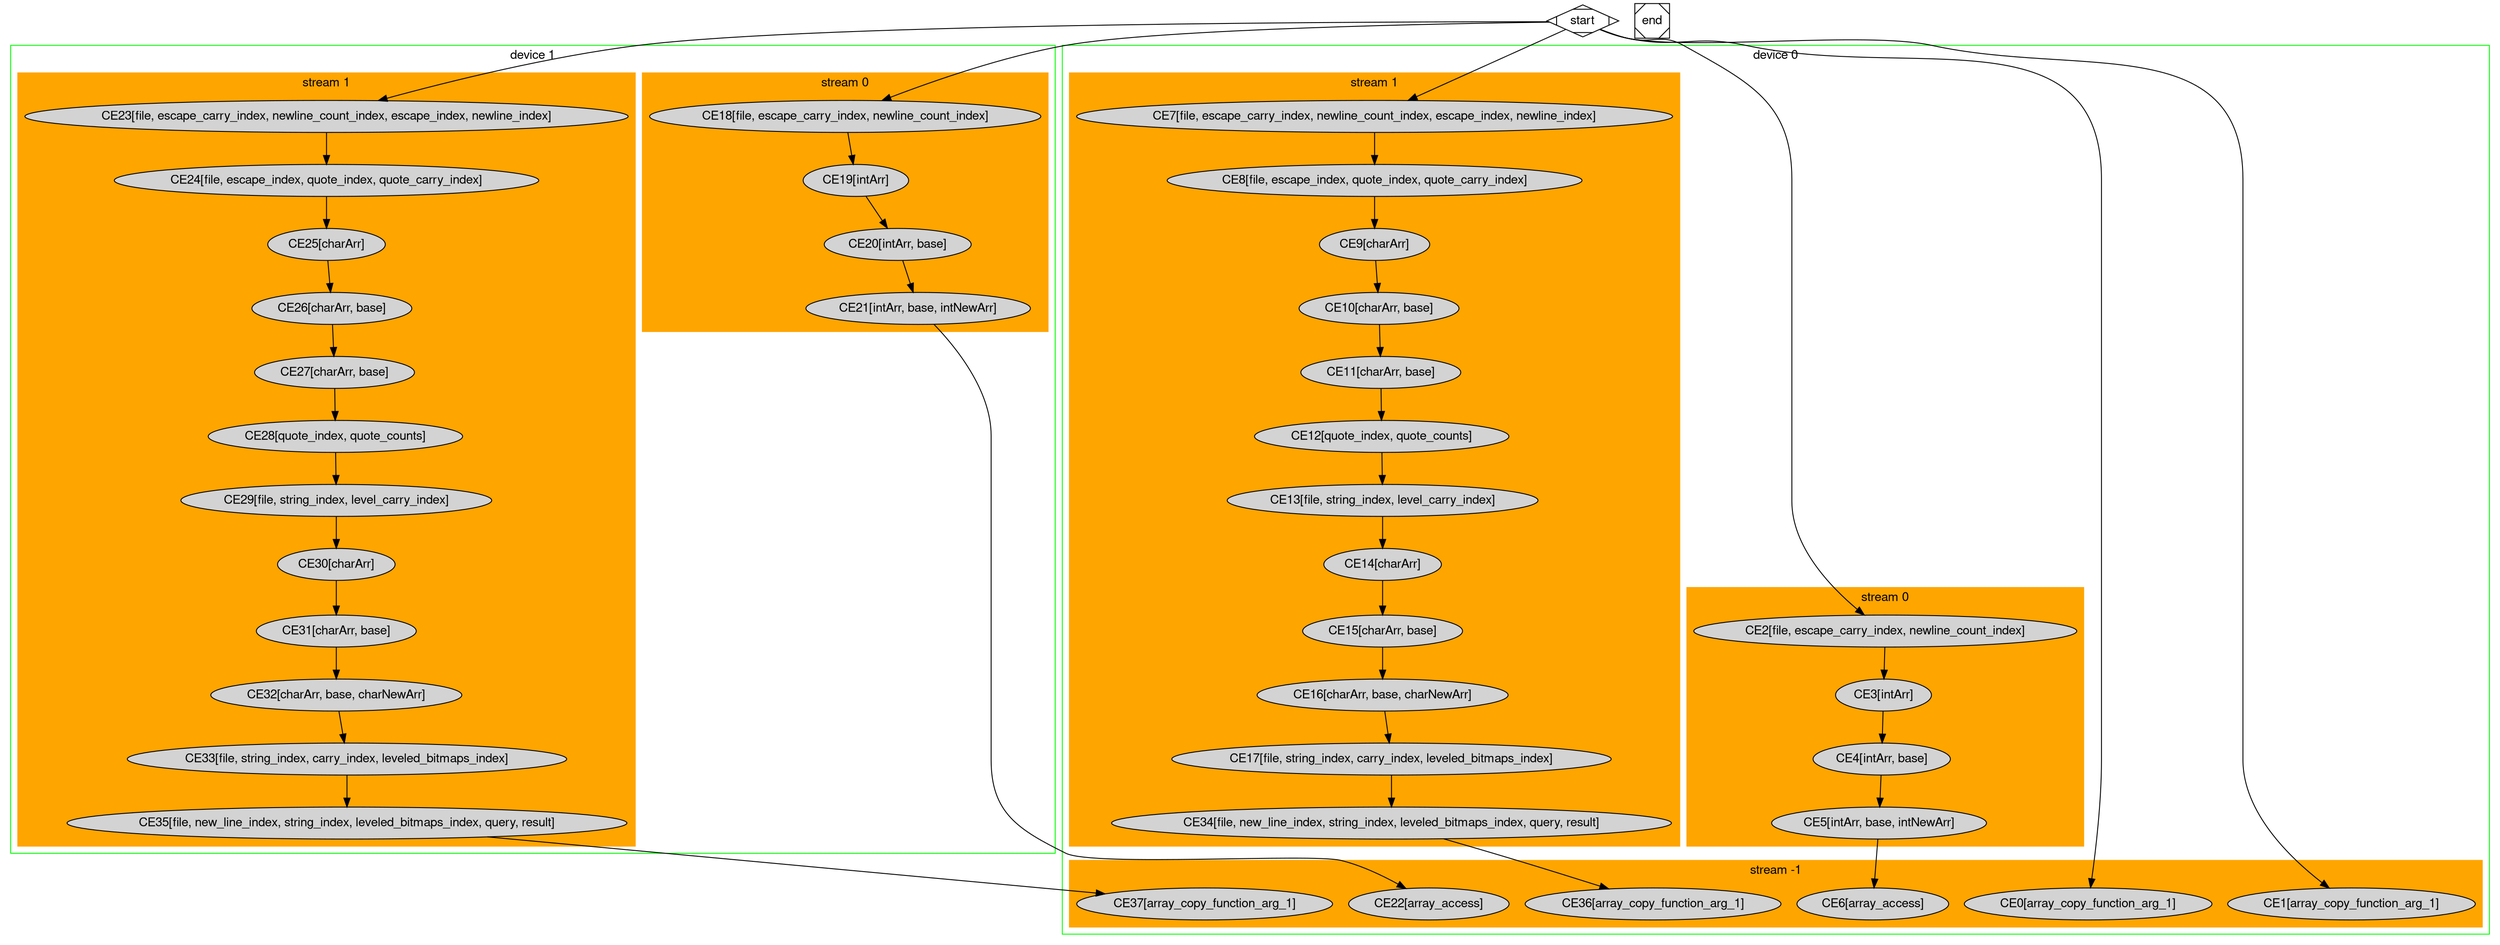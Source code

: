 digraph G {
	fontname="Helvetica,Arial,sans-serif"
	node [fontname="Helvetica,Arial,sans-serif"]
	edge [fontname="Helvetica,Arial,sans-serif"]


	subgraph cluster_0 {
	subgraph cluster_4 {
		style=filled;
		node [style=filled];
"CE0[array_copy_function_arg_1]";
"CE1[array_copy_function_arg_1]";
"CE6[array_access]";
"CE22[array_access]";
"CE36[array_copy_function_arg_1]";
"CE37[array_copy_function_arg_1]";

		label = "stream -1";
		color=orange;
	}
	subgraph cluster_0 {
		style=filled;
		node [style=filled];
"CE2[file, escape_carry_index, newline_count_index]";
"CE3[intArr]";
"CE4[intArr, base]";
"CE5[intArr, base, intNewArr]";

		label = "stream 0";
		color=orange;
	}
	subgraph cluster_1 {
		style=filled;
		node [style=filled];
"CE7[file, escape_carry_index, newline_count_index, escape_index, newline_index]";
"CE8[file, escape_index, quote_index, quote_carry_index]";
"CE9[charArr]";
"CE10[charArr, base]";
"CE11[charArr, base]";
"CE12[quote_index, quote_counts]";
"CE13[file, string_index, level_carry_index]";
"CE14[charArr]";
"CE15[charArr, base]";
"CE16[charArr, base, charNewArr]";
"CE17[file, string_index, carry_index, leveled_bitmaps_index]";
"CE34[file, new_line_index, string_index, leveled_bitmaps_index, query, result]";

		label = "stream 1";
		color=orange;
	}

		label = "device 0";
		color=green;
	}
	subgraph cluster_1 {
	subgraph cluster_4 {
		style=filled;
		node [style=filled];

		label = "stream -1";
		color=orange;
	}
	subgraph cluster_0 {
		style=filled;
		node [style=filled];
"CE18[file, escape_carry_index, newline_count_index]";
"CE19[intArr]";
"CE20[intArr, base]";
"CE21[intArr, base, intNewArr]";

		label = "stream 0";
		color=orange;
	}
	subgraph cluster_1 {
		style=filled;
		node [style=filled];
"CE23[file, escape_carry_index, newline_count_index, escape_index, newline_index]";
"CE24[file, escape_index, quote_index, quote_carry_index]";
"CE25[charArr]";
"CE26[charArr, base]";
"CE27[charArr, base]";
"CE28[quote_index, quote_counts]";
"CE29[file, string_index, level_carry_index]";
"CE30[charArr]";
"CE31[charArr, base]";
"CE32[charArr, base, charNewArr]";
"CE33[file, string_index, carry_index, leveled_bitmaps_index]";
"CE35[file, new_line_index, string_index, leveled_bitmaps_index, query, result]";

		label = "stream 1";
		color=orange;
	}

		label = "device 1";
		color=green;
	}

start -> "CE0[array_copy_function_arg_1]";
start -> "CE1[array_copy_function_arg_1]";
start -> "CE2[file, escape_carry_index, newline_count_index]";
start -> "CE7[file, escape_carry_index, newline_count_index, escape_index, newline_index]";
start -> "CE18[file, escape_carry_index, newline_count_index]";
start -> "CE23[file, escape_carry_index, newline_count_index, escape_index, newline_index]";
"CE2[file, escape_carry_index, newline_count_index]" -> "CE3[intArr]";
"CE3[intArr]" -> "CE4[intArr, base]";
"CE4[intArr, base]" -> "CE5[intArr, base, intNewArr]";
"CE5[intArr, base, intNewArr]" -> "CE6[array_access]";
"CE7[file, escape_carry_index, newline_count_index, escape_index, newline_index]" -> "CE8[file, escape_index, quote_index, quote_carry_index]";
"CE8[file, escape_index, quote_index, quote_carry_index]" -> "CE9[charArr]";
"CE9[charArr]" -> "CE10[charArr, base]";
"CE10[charArr, base]" -> "CE11[charArr, base]";
"CE11[charArr, base]" -> "CE12[quote_index, quote_counts]";
"CE12[quote_index, quote_counts]" -> "CE13[file, string_index, level_carry_index]";
"CE13[file, string_index, level_carry_index]" -> "CE14[charArr]";
"CE14[charArr]" -> "CE15[charArr, base]";
"CE15[charArr, base]" -> "CE16[charArr, base, charNewArr]";
"CE16[charArr, base, charNewArr]" -> "CE17[file, string_index, carry_index, leveled_bitmaps_index]";
"CE18[file, escape_carry_index, newline_count_index]" -> "CE19[intArr]";
"CE19[intArr]" -> "CE20[intArr, base]";
"CE20[intArr, base]" -> "CE21[intArr, base, intNewArr]";
"CE21[intArr, base, intNewArr]" -> "CE22[array_access]";
"CE23[file, escape_carry_index, newline_count_index, escape_index, newline_index]" -> "CE24[file, escape_index, quote_index, quote_carry_index]";
"CE24[file, escape_index, quote_index, quote_carry_index]" -> "CE25[charArr]";
"CE25[charArr]" -> "CE26[charArr, base]";
"CE26[charArr, base]" -> "CE27[charArr, base]";
"CE27[charArr, base]" -> "CE28[quote_index, quote_counts]";
"CE28[quote_index, quote_counts]" -> "CE29[file, string_index, level_carry_index]";
"CE29[file, string_index, level_carry_index]" -> "CE30[charArr]";
"CE30[charArr]" -> "CE31[charArr, base]";
"CE31[charArr, base]" -> "CE32[charArr, base, charNewArr]";
"CE32[charArr, base, charNewArr]" -> "CE33[file, string_index, carry_index, leveled_bitmaps_index]";
"CE17[file, string_index, carry_index, leveled_bitmaps_index]" -> "CE34[file, new_line_index, string_index, leveled_bitmaps_index, query, result]";
"CE33[file, string_index, carry_index, leveled_bitmaps_index]" -> "CE35[file, new_line_index, string_index, leveled_bitmaps_index, query, result]";
"CE34[file, new_line_index, string_index, leveled_bitmaps_index, query, result]" -> "CE36[array_copy_function_arg_1]";
"CE35[file, new_line_index, string_index, leveled_bitmaps_index, query, result]" -> "CE37[array_copy_function_arg_1]";

	start [shape=Mdiamond];
	end [shape=Msquare];
}